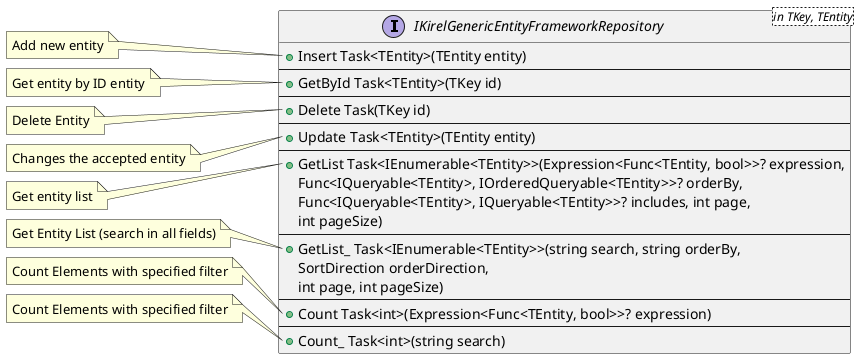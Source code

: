 ﻿@startuml

interface IKirelGenericEntityFrameworkRepository<in TKey, TEntity> {
    +Insert Task<TEntity>(TEntity entity)
    --
    +GetById Task<TEntity>(TKey id)
    --
    +Delete Task(TKey id)
    --
    +Update Task<TEntity>(TEntity entity)
    --
    +GetList Task<IEnumerable<TEntity>>(Expression<Func<TEntity, bool>>? expression,
                     Func<IQueryable<TEntity>, IOrderedQueryable<TEntity>>? orderBy,
                     Func<IQueryable<TEntity>, IQueryable<TEntity>>? includes, int page,
                     int pageSize)
    --
    +GetList_ Task<IEnumerable<TEntity>>(string search, string orderBy,
                      SortDirection orderDirection,
                      int page, int pageSize)
    --
    +Count Task<int>(Expression<Func<TEntity, bool>>? expression)
    --
    +Count_ Task<int>(string search)
}
note left of IKirelGenericEntityFrameworkRepository::Insert
  Add new entity
end note
    
note left of IKirelGenericEntityFrameworkRepository::GetById
  Get entity by ID entity
end note
    
note left of IKirelGenericEntityFrameworkRepository::Delete
  Delete Entity
end note
    
note left of IKirelGenericEntityFrameworkRepository::Update
  Changes the accepted entity
end note
    
note left of IKirelGenericEntityFrameworkRepository::GetList
  Get entity list
end note
    
note left of IKirelGenericEntityFrameworkRepository::GetList_
  Get Entity List (search in all fields)
end note
    
note left of IKirelGenericEntityFrameworkRepository::Count
  Count Elements with specified filter
end note
    
note left of IKirelGenericEntityFrameworkRepository::Count_
  Count Elements with specified filter
end note

@enduml